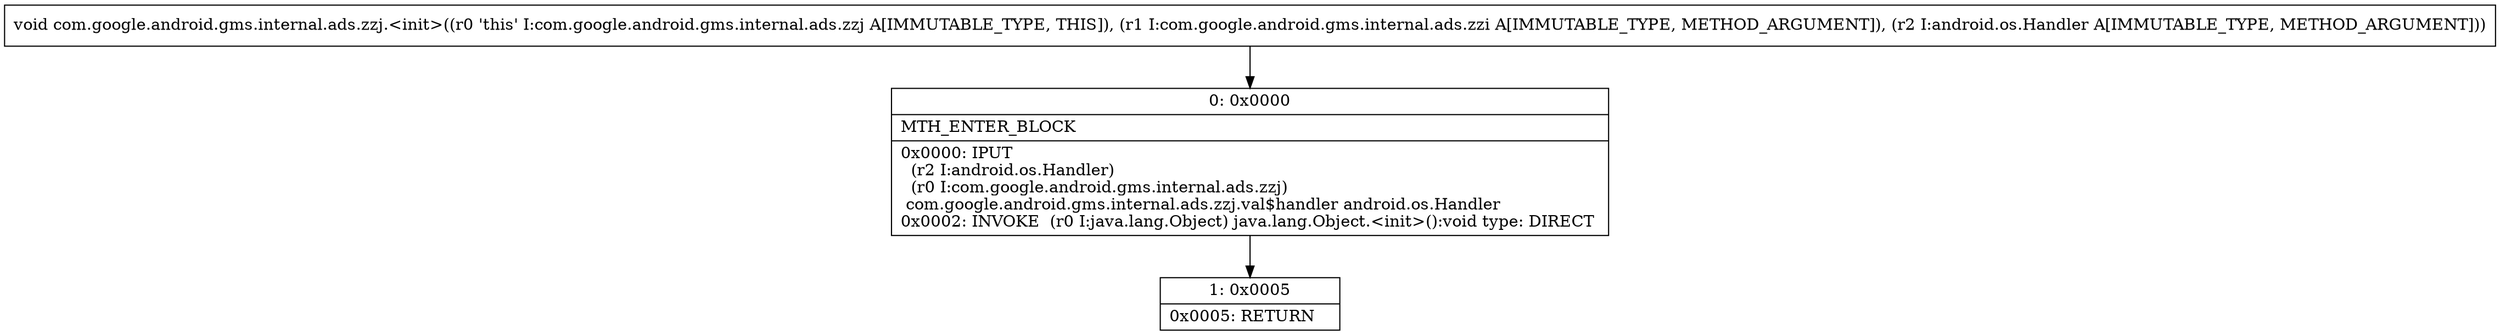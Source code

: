 digraph "CFG forcom.google.android.gms.internal.ads.zzj.\<init\>(Lcom\/google\/android\/gms\/internal\/ads\/zzi;Landroid\/os\/Handler;)V" {
Node_0 [shape=record,label="{0\:\ 0x0000|MTH_ENTER_BLOCK\l|0x0000: IPUT  \l  (r2 I:android.os.Handler)\l  (r0 I:com.google.android.gms.internal.ads.zzj)\l com.google.android.gms.internal.ads.zzj.val$handler android.os.Handler \l0x0002: INVOKE  (r0 I:java.lang.Object) java.lang.Object.\<init\>():void type: DIRECT \l}"];
Node_1 [shape=record,label="{1\:\ 0x0005|0x0005: RETURN   \l}"];
MethodNode[shape=record,label="{void com.google.android.gms.internal.ads.zzj.\<init\>((r0 'this' I:com.google.android.gms.internal.ads.zzj A[IMMUTABLE_TYPE, THIS]), (r1 I:com.google.android.gms.internal.ads.zzi A[IMMUTABLE_TYPE, METHOD_ARGUMENT]), (r2 I:android.os.Handler A[IMMUTABLE_TYPE, METHOD_ARGUMENT])) }"];
MethodNode -> Node_0;
Node_0 -> Node_1;
}

